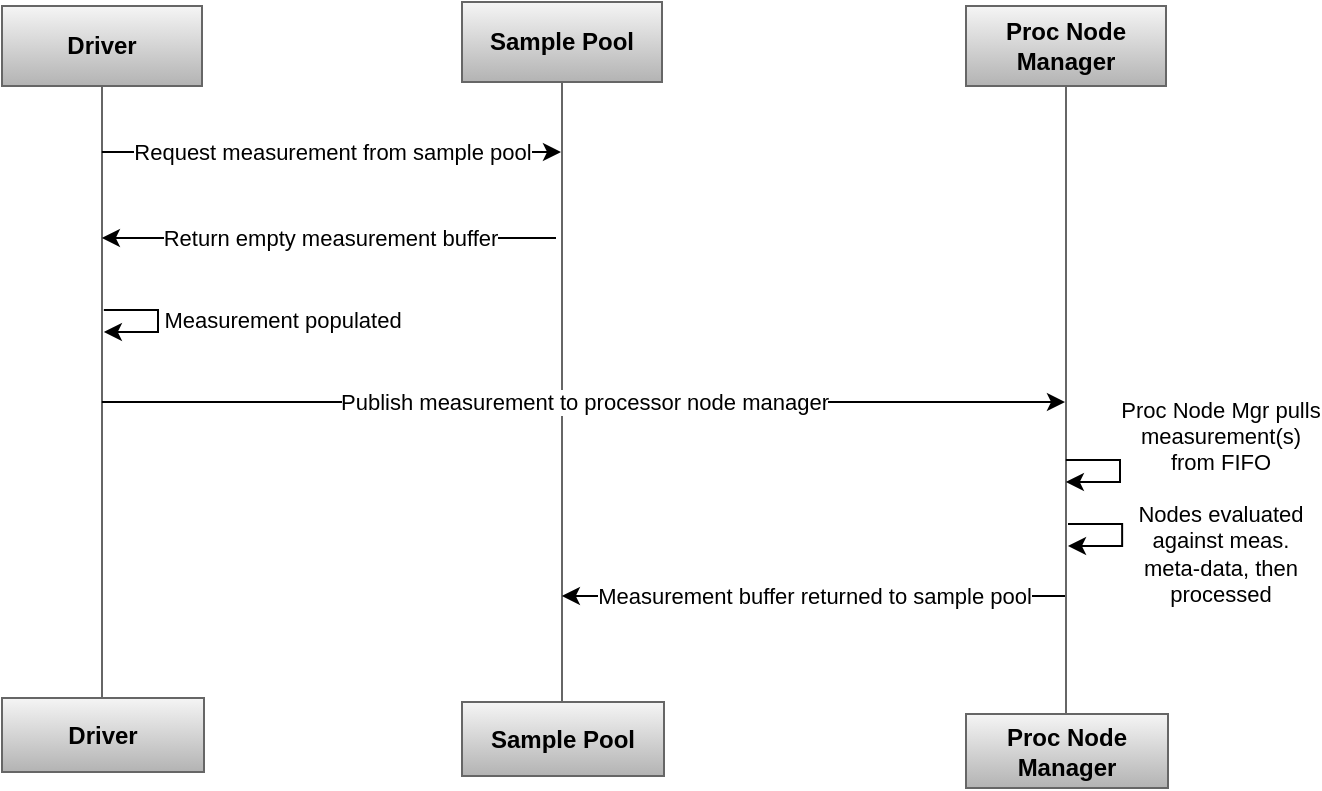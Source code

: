 <mxfile version="20.3.0" type="device"><diagram id="ukEoStTESBqo43G2Qg1d" name="Page-1"><mxGraphModel dx="893" dy="570" grid="0" gridSize="10" guides="1" tooltips="1" connect="1" arrows="1" fold="1" page="1" pageScale="1" pageWidth="827" pageHeight="1169" math="0" shadow="0"><root><mxCell id="0"/><mxCell id="1" parent="0"/><mxCell id="zX2RNKMgobKq6fkZ2TwO-3" value="&lt;b&gt;Driver&lt;/b&gt;" style="shape=umlLifeline;perimeter=lifelinePerimeter;whiteSpace=wrap;html=1;container=1;collapsible=0;recursiveResize=0;outlineConnect=0;lifelineDashed=0;fillColor=#f5f5f5;gradientColor=#b3b3b3;strokeColor=#666666;" parent="1" vertex="1"><mxGeometry x="149" y="163" width="100" height="346" as="geometry"/></mxCell><mxCell id="zX2RNKMgobKq6fkZ2TwO-4" value="&lt;b&gt;Sample Pool&lt;/b&gt;" style="shape=umlLifeline;perimeter=lifelinePerimeter;whiteSpace=wrap;html=1;container=1;collapsible=0;recursiveResize=0;outlineConnect=0;lifelineDashed=0;fillColor=#f5f5f5;gradientColor=#b3b3b3;strokeColor=#666666;" parent="1" vertex="1"><mxGeometry x="379" y="161" width="100" height="352" as="geometry"/></mxCell><mxCell id="zX2RNKMgobKq6fkZ2TwO-5" value="&lt;b&gt;Proc Node Manager&lt;/b&gt;" style="shape=umlLifeline;perimeter=lifelinePerimeter;whiteSpace=wrap;html=1;container=1;collapsible=0;recursiveResize=0;outlineConnect=0;lifelineDashed=0;fillColor=#f5f5f5;gradientColor=#b3b3b3;strokeColor=#666666;" parent="1" vertex="1"><mxGeometry x="631" y="163" width="100" height="360" as="geometry"/></mxCell><mxCell id="aCLsjxZXsUbVAC0QNUDQ-11" value="Nodes evaluated&lt;br&gt;against meas.&lt;br&gt;meta-data, then&lt;br&gt;processed" style="endArrow=classic;html=1;rounded=0;" edge="1" parent="zX2RNKMgobKq6fkZ2TwO-5"><mxGeometry x="0.169" y="49" width="50" height="50" relative="1" as="geometry"><mxPoint x="50.999" y="259" as="sourcePoint"/><mxPoint x="50.999" y="270" as="targetPoint"/><Array as="points"><mxPoint x="78.07" y="259"/><mxPoint x="78.07" y="270"/></Array><mxPoint x="49" y="-45" as="offset"/></mxGeometry></mxCell><mxCell id="zX2RNKMgobKq6fkZ2TwO-12" value="&lt;b&gt;Driver&lt;/b&gt;" style="rounded=0;whiteSpace=wrap;html=1;fillColor=#f5f5f5;gradientColor=#b3b3b3;strokeColor=#666666;" parent="1" vertex="1"><mxGeometry x="149" y="509" width="101" height="37" as="geometry"/></mxCell><mxCell id="zX2RNKMgobKq6fkZ2TwO-13" value="&lt;b&gt;Sample Pool&lt;/b&gt;" style="rounded=0;whiteSpace=wrap;html=1;fillColor=#f5f5f5;gradientColor=#b3b3b3;strokeColor=#666666;" parent="1" vertex="1"><mxGeometry x="379" y="511" width="101" height="37" as="geometry"/></mxCell><mxCell id="zX2RNKMgobKq6fkZ2TwO-14" value="&lt;b&gt;Proc Node Manager&lt;/b&gt;" style="rounded=0;whiteSpace=wrap;html=1;fillColor=#f5f5f5;gradientColor=#b3b3b3;strokeColor=#666666;" parent="1" vertex="1"><mxGeometry x="631" y="517" width="101" height="37" as="geometry"/></mxCell><mxCell id="aCLsjxZXsUbVAC0QNUDQ-4" value="Request measurement from sample pool" style="endArrow=classic;html=1;rounded=0;" edge="1" parent="1"><mxGeometry width="50" height="50" relative="1" as="geometry"><mxPoint x="198.929" y="236" as="sourcePoint"/><mxPoint x="428.5" y="236" as="targetPoint"/></mxGeometry></mxCell><mxCell id="aCLsjxZXsUbVAC0QNUDQ-5" value="Return empty measurement buffer" style="endArrow=classic;html=1;rounded=0;" edge="1" parent="1"><mxGeometry width="50" height="50" relative="1" as="geometry"><mxPoint x="426" y="279" as="sourcePoint"/><mxPoint x="198.929" y="279" as="targetPoint"/></mxGeometry></mxCell><mxCell id="aCLsjxZXsUbVAC0QNUDQ-8" value="Publish measurement to processor node manager" style="endArrow=classic;html=1;rounded=0;" edge="1" parent="1"><mxGeometry width="50" height="50" relative="1" as="geometry"><mxPoint x="198.929" y="361" as="sourcePoint"/><mxPoint x="680.5" y="361" as="targetPoint"/></mxGeometry></mxCell><mxCell id="aCLsjxZXsUbVAC0QNUDQ-10" value="Proc Node Mgr pulls&lt;br&gt;measurement(s)&lt;br&gt;from FIFO" style="endArrow=classic;html=1;rounded=0;" edge="1" parent="1"><mxGeometry x="-0.169" y="51" width="50" height="50" relative="1" as="geometry"><mxPoint x="680.929" y="390" as="sourcePoint"/><mxPoint x="680.929" y="401" as="targetPoint"/><Array as="points"><mxPoint x="708" y="390"/><mxPoint x="708" y="401"/></Array><mxPoint x="-1" y="-12" as="offset"/></mxGeometry></mxCell><mxCell id="aCLsjxZXsUbVAC0QNUDQ-12" value="Measurement buffer returned to sample pool" style="endArrow=classic;html=1;rounded=0;" edge="1" parent="1"><mxGeometry width="50" height="50" relative="1" as="geometry"><mxPoint x="680.5" y="458" as="sourcePoint"/><mxPoint x="428.929" y="458" as="targetPoint"/></mxGeometry></mxCell><mxCell id="aCLsjxZXsUbVAC0QNUDQ-13" value="Measurement populated" style="endArrow=classic;html=1;rounded=0;" edge="1" parent="1"><mxGeometry x="-0.015" y="62" width="50" height="50" relative="1" as="geometry"><mxPoint x="199.929" y="315" as="sourcePoint"/><mxPoint x="199.929" y="326" as="targetPoint"/><Array as="points"><mxPoint x="227" y="315"/><mxPoint x="227" y="326"/></Array><mxPoint as="offset"/></mxGeometry></mxCell></root></mxGraphModel></diagram></mxfile>